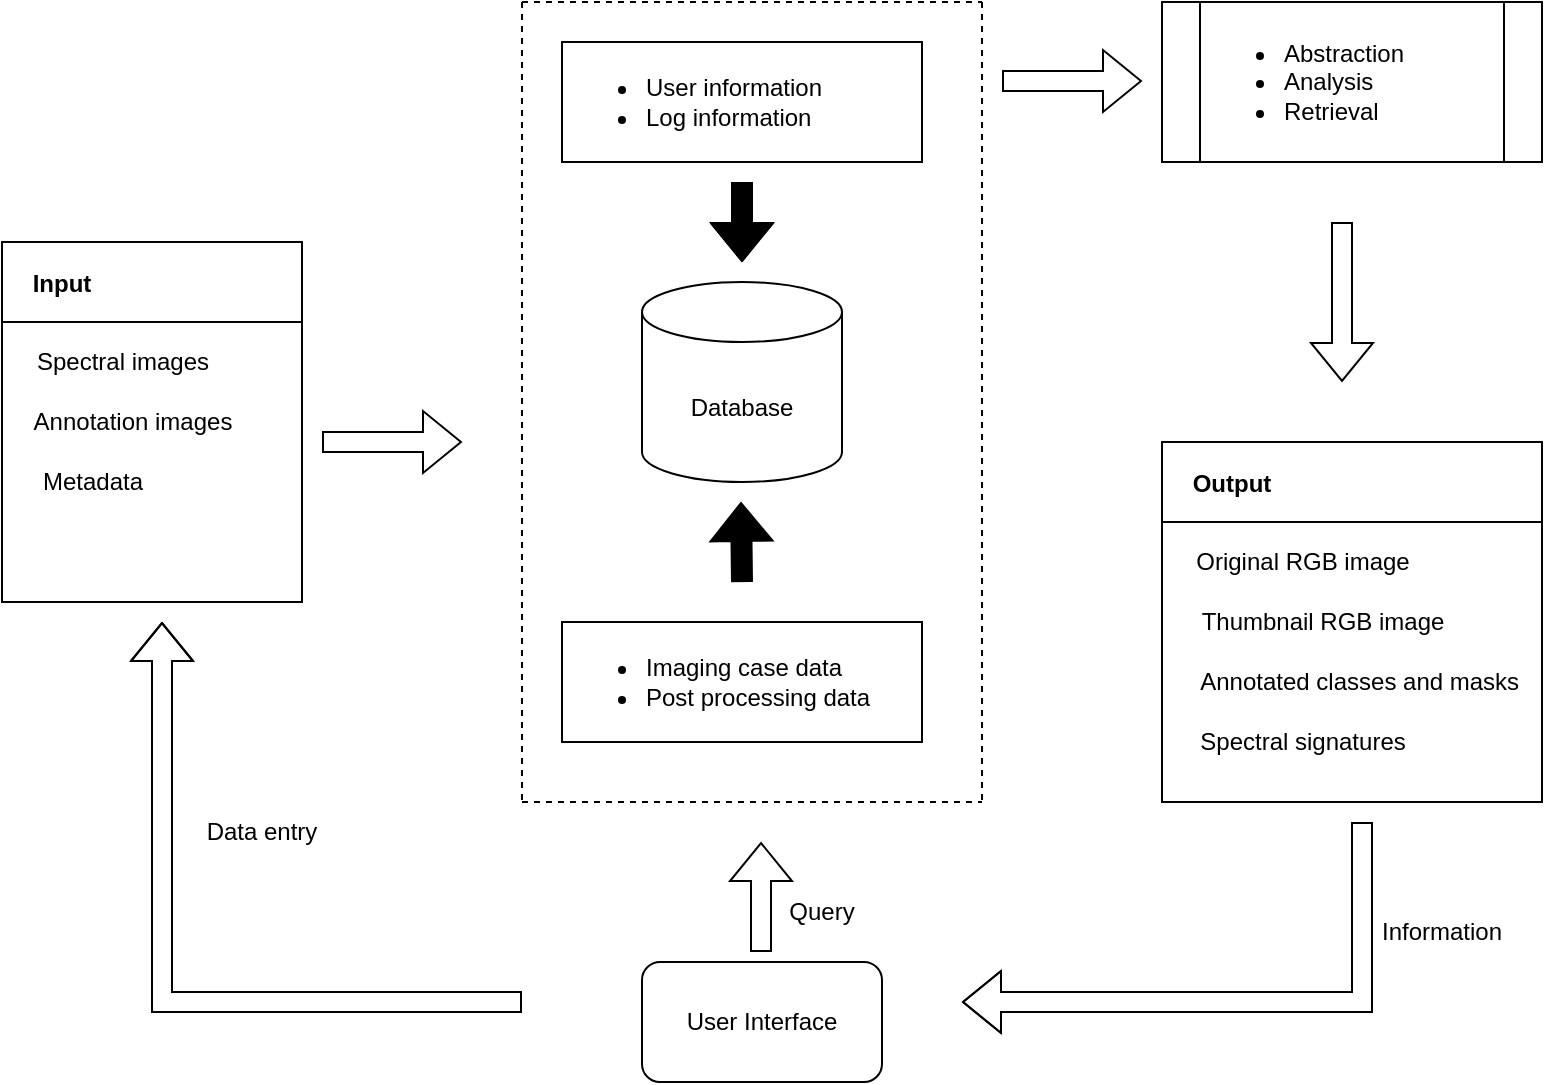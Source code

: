 <mxfile version="15.5.8" type="device"><diagram id="fU5weCsNn_l8BwHfczvu" name="Page-1"><mxGraphModel dx="2249" dy="762" grid="1" gridSize="10" guides="1" tooltips="1" connect="1" arrows="1" fold="1" page="1" pageScale="1" pageWidth="827" pageHeight="1169" math="0" shadow="0"><root><mxCell id="0"/><mxCell id="1" parent="0"/><object label="Database" Database="" id="DqsXnvN22R8JpHAvGgfI-1"><mxCell style="shape=cylinder3;whiteSpace=wrap;html=1;boundedLbl=1;backgroundOutline=1;size=15;" vertex="1" parent="1"><mxGeometry x="220" y="300" width="100" height="100" as="geometry"/></mxCell></object><mxCell id="DqsXnvN22R8JpHAvGgfI-2" value="&lt;ul&gt;&lt;li style=&quot;text-align: justify&quot;&gt;Abstraction&lt;/li&gt;&lt;li&gt;Analysis&amp;nbsp;&lt;/li&gt;&lt;li&gt;Retrieval&lt;/li&gt;&lt;/ul&gt;" style="shape=process;whiteSpace=wrap;html=1;backgroundOutline=1;align=left;" vertex="1" parent="1"><mxGeometry x="480" y="160" width="190" height="80" as="geometry"/></mxCell><mxCell id="DqsXnvN22R8JpHAvGgfI-3" value="" style="endArrow=none;dashed=1;html=1;rounded=0;" edge="1" parent="1"><mxGeometry width="50" height="50" relative="1" as="geometry"><mxPoint x="160" y="160" as="sourcePoint"/><mxPoint x="160" y="560" as="targetPoint"/></mxGeometry></mxCell><mxCell id="DqsXnvN22R8JpHAvGgfI-4" value="    Input" style="swimlane;align=left;startSize=40;" vertex="1" parent="1"><mxGeometry x="-100" y="280" width="150" height="180" as="geometry"/></mxCell><mxCell id="DqsXnvN22R8JpHAvGgfI-5" value="Spectral images&lt;br&gt;" style="text;html=1;align=center;verticalAlign=middle;resizable=0;points=[];autosize=1;strokeColor=none;fillColor=none;" vertex="1" parent="DqsXnvN22R8JpHAvGgfI-4"><mxGeometry x="10" y="50" width="100" height="20" as="geometry"/></mxCell><mxCell id="DqsXnvN22R8JpHAvGgfI-6" value="Annotation images" style="text;html=1;align=center;verticalAlign=middle;resizable=0;points=[];autosize=1;strokeColor=none;fillColor=none;" vertex="1" parent="DqsXnvN22R8JpHAvGgfI-4"><mxGeometry x="10" y="80" width="110" height="20" as="geometry"/></mxCell><mxCell id="DqsXnvN22R8JpHAvGgfI-7" value="Metadata" style="text;html=1;align=center;verticalAlign=middle;resizable=0;points=[];autosize=1;strokeColor=none;fillColor=none;" vertex="1" parent="DqsXnvN22R8JpHAvGgfI-4"><mxGeometry x="10" y="110" width="70" height="20" as="geometry"/></mxCell><mxCell id="DqsXnvN22R8JpHAvGgfI-8" value="&lt;ul&gt;&lt;li&gt;Imaging case data&lt;/li&gt;&lt;li&gt;Post processing data&lt;/li&gt;&lt;/ul&gt;" style="rounded=0;whiteSpace=wrap;html=1;align=left;" vertex="1" parent="1"><mxGeometry x="180" y="470" width="180" height="60" as="geometry"/></mxCell><mxCell id="DqsXnvN22R8JpHAvGgfI-10" value="" style="shape=flexArrow;endArrow=classic;html=1;rounded=0;labelBackgroundColor=#000000;fillColor=#000000;" edge="1" parent="1"><mxGeometry width="50" height="50" relative="1" as="geometry"><mxPoint x="270" y="450" as="sourcePoint"/><mxPoint x="269.5" y="410" as="targetPoint"/></mxGeometry></mxCell><mxCell id="DqsXnvN22R8JpHAvGgfI-11" value="&lt;ul&gt;&lt;li&gt;User information&lt;/li&gt;&lt;li&gt;Log information&lt;/li&gt;&lt;/ul&gt;" style="rounded=0;whiteSpace=wrap;html=1;align=left;" vertex="1" parent="1"><mxGeometry x="180" y="180" width="180" height="60" as="geometry"/></mxCell><mxCell id="DqsXnvN22R8JpHAvGgfI-12" value="" style="shape=flexArrow;endArrow=classic;html=1;rounded=0;labelBackgroundColor=#000000;fillColor=#000000;" edge="1" parent="1"><mxGeometry width="50" height="50" relative="1" as="geometry"><mxPoint x="270" y="250" as="sourcePoint"/><mxPoint x="270" y="290" as="targetPoint"/><Array as="points"><mxPoint x="270" y="260"/></Array></mxGeometry></mxCell><mxCell id="DqsXnvN22R8JpHAvGgfI-13" value="" style="endArrow=none;dashed=1;html=1;rounded=0;" edge="1" parent="1"><mxGeometry width="50" height="50" relative="1" as="geometry"><mxPoint x="390" y="160" as="sourcePoint"/><mxPoint x="390" y="560" as="targetPoint"/></mxGeometry></mxCell><mxCell id="DqsXnvN22R8JpHAvGgfI-14" value="" style="endArrow=none;dashed=1;html=1;rounded=0;labelBackgroundColor=#000000;fillColor=#000000;" edge="1" parent="1"><mxGeometry width="50" height="50" relative="1" as="geometry"><mxPoint x="160" y="160" as="sourcePoint"/><mxPoint x="390" y="160" as="targetPoint"/></mxGeometry></mxCell><mxCell id="DqsXnvN22R8JpHAvGgfI-16" value="" style="endArrow=none;dashed=1;html=1;rounded=0;labelBackgroundColor=#000000;fillColor=#000000;" edge="1" parent="1"><mxGeometry width="50" height="50" relative="1" as="geometry"><mxPoint x="160" y="560" as="sourcePoint"/><mxPoint x="390" y="560" as="targetPoint"/></mxGeometry></mxCell><mxCell id="DqsXnvN22R8JpHAvGgfI-17" value="    Output" style="swimlane;align=left;startSize=40;" vertex="1" parent="1"><mxGeometry x="480" y="380" width="190" height="180" as="geometry"/></mxCell><mxCell id="DqsXnvN22R8JpHAvGgfI-18" value="Original RGB image" style="text;html=1;align=center;verticalAlign=middle;resizable=0;points=[];autosize=1;strokeColor=none;fillColor=none;" vertex="1" parent="DqsXnvN22R8JpHAvGgfI-17"><mxGeometry x="10" y="50" width="120" height="20" as="geometry"/></mxCell><mxCell id="DqsXnvN22R8JpHAvGgfI-19" value="Annotated classes and masks&amp;nbsp;" style="text;html=1;align=center;verticalAlign=middle;resizable=0;points=[];autosize=1;strokeColor=none;fillColor=none;" vertex="1" parent="DqsXnvN22R8JpHAvGgfI-17"><mxGeometry x="10" y="110" width="180" height="20" as="geometry"/></mxCell><mxCell id="DqsXnvN22R8JpHAvGgfI-20" value="Spectral signatures" style="text;html=1;align=center;verticalAlign=middle;resizable=0;points=[];autosize=1;strokeColor=none;fillColor=none;" vertex="1" parent="DqsXnvN22R8JpHAvGgfI-17"><mxGeometry x="10" y="140" width="120" height="20" as="geometry"/></mxCell><mxCell id="DqsXnvN22R8JpHAvGgfI-21" value="Thumbnail RGB image" style="text;html=1;align=center;verticalAlign=middle;resizable=0;points=[];autosize=1;strokeColor=none;fillColor=none;" vertex="1" parent="DqsXnvN22R8JpHAvGgfI-17"><mxGeometry x="10" y="80" width="140" height="20" as="geometry"/></mxCell><mxCell id="DqsXnvN22R8JpHAvGgfI-22" value="" style="shape=flexArrow;endArrow=classic;html=1;rounded=0;labelBackgroundColor=#000000;fontFamily=Helvetica;fontSize=12;fillColor=#FFFFFF;" edge="1" parent="1"><mxGeometry width="50" height="50" relative="1" as="geometry"><mxPoint x="60" y="380" as="sourcePoint"/><mxPoint x="130" y="380" as="targetPoint"/></mxGeometry></mxCell><mxCell id="DqsXnvN22R8JpHAvGgfI-23" value="" style="shape=flexArrow;endArrow=classic;html=1;rounded=0;labelBackgroundColor=#000000;fontFamily=Helvetica;fontSize=12;fillColor=#FFFFFF;" edge="1" parent="1"><mxGeometry width="50" height="50" relative="1" as="geometry"><mxPoint x="400" y="199.5" as="sourcePoint"/><mxPoint x="470" y="199.5" as="targetPoint"/></mxGeometry></mxCell><mxCell id="DqsXnvN22R8JpHAvGgfI-24" value="" style="shape=flexArrow;endArrow=classic;html=1;rounded=0;labelBackgroundColor=#000000;fontFamily=Helvetica;fontSize=12;fillColor=#FFFFFF;" edge="1" parent="1"><mxGeometry width="50" height="50" relative="1" as="geometry"><mxPoint x="570" y="270" as="sourcePoint"/><mxPoint x="570" y="350" as="targetPoint"/></mxGeometry></mxCell><mxCell id="DqsXnvN22R8JpHAvGgfI-25" value="User Interface" style="rounded=1;whiteSpace=wrap;html=1;fontFamily=Helvetica;fontSize=12;align=center;" vertex="1" parent="1"><mxGeometry x="220" y="640" width="120" height="60" as="geometry"/></mxCell><mxCell id="DqsXnvN22R8JpHAvGgfI-26" value="" style="shape=flexArrow;endArrow=classic;html=1;rounded=0;labelBackgroundColor=#000000;fontFamily=Helvetica;fontSize=12;fillColor=#FFFFFF;" edge="1" parent="1"><mxGeometry width="50" height="50" relative="1" as="geometry"><mxPoint x="279.5" y="635" as="sourcePoint"/><mxPoint x="279.5" y="580" as="targetPoint"/></mxGeometry></mxCell><mxCell id="DqsXnvN22R8JpHAvGgfI-27" value="" style="shape=flexArrow;endArrow=classic;html=1;rounded=0;labelBackgroundColor=#000000;fontFamily=Helvetica;fontSize=12;fillColor=#FFFFFF;" edge="1" parent="1"><mxGeometry width="50" height="50" relative="1" as="geometry"><mxPoint x="580" y="570" as="sourcePoint"/><mxPoint x="380" y="660" as="targetPoint"/><Array as="points"><mxPoint x="580" y="660"/></Array></mxGeometry></mxCell><mxCell id="DqsXnvN22R8JpHAvGgfI-28" value="Query" style="text;html=1;strokeColor=none;fillColor=none;align=center;verticalAlign=middle;whiteSpace=wrap;rounded=0;fontFamily=Helvetica;fontSize=12;" vertex="1" parent="1"><mxGeometry x="280" y="600" width="60" height="30" as="geometry"/></mxCell><mxCell id="DqsXnvN22R8JpHAvGgfI-29" value="Information" style="text;html=1;strokeColor=none;fillColor=none;align=center;verticalAlign=middle;whiteSpace=wrap;rounded=0;fontFamily=Helvetica;fontSize=12;" vertex="1" parent="1"><mxGeometry x="590" y="610" width="60" height="30" as="geometry"/></mxCell><mxCell id="DqsXnvN22R8JpHAvGgfI-30" value="" style="shape=flexArrow;endArrow=classic;html=1;rounded=0;labelBackgroundColor=#000000;fontFamily=Helvetica;fontSize=12;fillColor=#FFFFFF;" edge="1" parent="1"><mxGeometry width="50" height="50" relative="1" as="geometry"><mxPoint x="160" y="660" as="sourcePoint"/><mxPoint x="-20" y="470" as="targetPoint"/><Array as="points"><mxPoint x="-20" y="660"/></Array></mxGeometry></mxCell><mxCell id="DqsXnvN22R8JpHAvGgfI-31" value="Data entry" style="text;html=1;strokeColor=none;fillColor=none;align=center;verticalAlign=middle;whiteSpace=wrap;rounded=0;fontFamily=Helvetica;fontSize=12;" vertex="1" parent="1"><mxGeometry y="560" width="60" height="30" as="geometry"/></mxCell></root></mxGraphModel></diagram></mxfile>